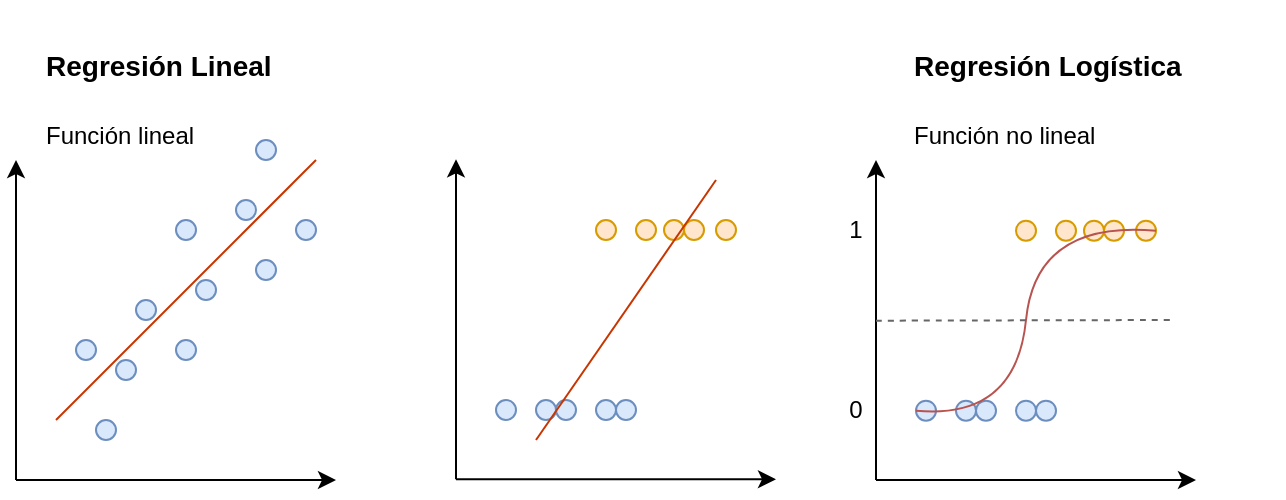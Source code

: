 <mxfile version="19.0.3" type="device" pages="3"><diagram id="-GZn_rWV2VKvOtgYotke" name="logistic_regression"><mxGraphModel dx="868" dy="566" grid="1" gridSize="10" guides="1" tooltips="1" connect="1" arrows="1" fold="1" page="1" pageScale="1" pageWidth="827" pageHeight="1169" math="0" shadow="0"><root><mxCell id="0"/><mxCell id="1" parent="0"/><mxCell id="ddT9l669py9tqB9VGB_B-1" value="" style="endArrow=classic;html=1;rounded=0;" parent="1" edge="1"><mxGeometry width="50" height="50" relative="1" as="geometry"><mxPoint x="80" y="360" as="sourcePoint"/><mxPoint x="80" y="200" as="targetPoint"/></mxGeometry></mxCell><mxCell id="ddT9l669py9tqB9VGB_B-2" value="" style="endArrow=classic;html=1;rounded=0;" parent="1" edge="1"><mxGeometry width="50" height="50" relative="1" as="geometry"><mxPoint x="80" y="360" as="sourcePoint"/><mxPoint x="240" y="360" as="targetPoint"/></mxGeometry></mxCell><mxCell id="ddT9l669py9tqB9VGB_B-3" value="" style="ellipse;whiteSpace=wrap;html=1;fillColor=#dae8fc;strokeColor=#6c8ebf;" parent="1" vertex="1"><mxGeometry x="110" y="290" width="10" height="10" as="geometry"/></mxCell><mxCell id="ddT9l669py9tqB9VGB_B-7" value="" style="ellipse;whiteSpace=wrap;html=1;fillColor=#dae8fc;strokeColor=#6c8ebf;" parent="1" vertex="1"><mxGeometry x="120" y="330" width="10" height="10" as="geometry"/></mxCell><mxCell id="ddT9l669py9tqB9VGB_B-9" value="" style="ellipse;whiteSpace=wrap;html=1;fillColor=#dae8fc;strokeColor=#6c8ebf;" parent="1" vertex="1"><mxGeometry x="160" y="290" width="10" height="10" as="geometry"/></mxCell><mxCell id="ddT9l669py9tqB9VGB_B-10" value="" style="ellipse;whiteSpace=wrap;html=1;fillColor=#dae8fc;strokeColor=#6c8ebf;" parent="1" vertex="1"><mxGeometry x="140" y="270" width="10" height="10" as="geometry"/></mxCell><mxCell id="ddT9l669py9tqB9VGB_B-11" value="" style="ellipse;whiteSpace=wrap;html=1;fillColor=#dae8fc;strokeColor=#6c8ebf;" parent="1" vertex="1"><mxGeometry x="160" y="230" width="10" height="10" as="geometry"/></mxCell><mxCell id="ddT9l669py9tqB9VGB_B-12" value="" style="ellipse;whiteSpace=wrap;html=1;fillColor=#dae8fc;strokeColor=#6c8ebf;" parent="1" vertex="1"><mxGeometry x="130" y="300" width="10" height="10" as="geometry"/></mxCell><mxCell id="ddT9l669py9tqB9VGB_B-13" value="" style="ellipse;whiteSpace=wrap;html=1;fillColor=#dae8fc;strokeColor=#6c8ebf;" parent="1" vertex="1"><mxGeometry x="170" y="260" width="10" height="10" as="geometry"/></mxCell><mxCell id="ddT9l669py9tqB9VGB_B-14" value="" style="ellipse;whiteSpace=wrap;html=1;fillColor=#dae8fc;strokeColor=#6c8ebf;" parent="1" vertex="1"><mxGeometry x="200" y="250" width="10" height="10" as="geometry"/></mxCell><mxCell id="ddT9l669py9tqB9VGB_B-15" value="" style="ellipse;whiteSpace=wrap;html=1;fillColor=#dae8fc;strokeColor=#6c8ebf;" parent="1" vertex="1"><mxGeometry x="190" y="220" width="10" height="10" as="geometry"/></mxCell><mxCell id="ddT9l669py9tqB9VGB_B-16" value="" style="ellipse;whiteSpace=wrap;html=1;fillColor=#dae8fc;strokeColor=#6c8ebf;" parent="1" vertex="1"><mxGeometry x="220" y="230" width="10" height="10" as="geometry"/></mxCell><mxCell id="ddT9l669py9tqB9VGB_B-17" value="" style="ellipse;whiteSpace=wrap;html=1;fillColor=#dae8fc;strokeColor=#6c8ebf;" parent="1" vertex="1"><mxGeometry x="200" y="190" width="10" height="10" as="geometry"/></mxCell><mxCell id="ddT9l669py9tqB9VGB_B-19" value="" style="endArrow=none;html=1;rounded=0;fillColor=#fa6800;strokeColor=#C73500;" parent="1" edge="1"><mxGeometry width="50" height="50" relative="1" as="geometry"><mxPoint x="100" y="330" as="sourcePoint"/><mxPoint x="230" y="200" as="targetPoint"/></mxGeometry></mxCell><mxCell id="ddT9l669py9tqB9VGB_B-20" value="" style="endArrow=classic;html=1;rounded=0;" parent="1" edge="1"><mxGeometry width="50" height="50" relative="1" as="geometry"><mxPoint x="300" y="359.66" as="sourcePoint"/><mxPoint x="300" y="199.66" as="targetPoint"/></mxGeometry></mxCell><mxCell id="ddT9l669py9tqB9VGB_B-21" value="" style="endArrow=classic;html=1;rounded=0;" parent="1" edge="1"><mxGeometry width="50" height="50" relative="1" as="geometry"><mxPoint x="300" y="359.66" as="sourcePoint"/><mxPoint x="460" y="359.66" as="targetPoint"/></mxGeometry></mxCell><mxCell id="ddT9l669py9tqB9VGB_B-22" value="" style="ellipse;whiteSpace=wrap;html=1;fillColor=#dae8fc;strokeColor=#6c8ebf;" parent="1" vertex="1"><mxGeometry x="380" y="320" width="10" height="10" as="geometry"/></mxCell><mxCell id="ddT9l669py9tqB9VGB_B-23" value="" style="ellipse;whiteSpace=wrap;html=1;fillColor=#dae8fc;strokeColor=#6c8ebf;" parent="1" vertex="1"><mxGeometry x="320" y="320" width="10" height="10" as="geometry"/></mxCell><mxCell id="ddT9l669py9tqB9VGB_B-24" value="" style="ellipse;whiteSpace=wrap;html=1;fillColor=#dae8fc;strokeColor=#6c8ebf;" parent="1" vertex="1"><mxGeometry x="340" y="320" width="10" height="10" as="geometry"/></mxCell><mxCell id="ddT9l669py9tqB9VGB_B-25" value="" style="ellipse;whiteSpace=wrap;html=1;fillColor=#dae8fc;strokeColor=#6c8ebf;" parent="1" vertex="1"><mxGeometry x="350" y="320" width="10" height="10" as="geometry"/></mxCell><mxCell id="ddT9l669py9tqB9VGB_B-26" value="" style="ellipse;whiteSpace=wrap;html=1;fillColor=#ffe6cc;strokeColor=#d79b00;" parent="1" vertex="1"><mxGeometry x="390" y="230" width="10" height="10" as="geometry"/></mxCell><mxCell id="ddT9l669py9tqB9VGB_B-27" value="" style="ellipse;whiteSpace=wrap;html=1;fillColor=#dae8fc;strokeColor=#6c8ebf;" parent="1" vertex="1"><mxGeometry x="370" y="320" width="10" height="10" as="geometry"/></mxCell><mxCell id="ddT9l669py9tqB9VGB_B-28" value="" style="ellipse;whiteSpace=wrap;html=1;fillColor=#ffe6cc;strokeColor=#d79b00;" parent="1" vertex="1"><mxGeometry x="404" y="230.0" width="10" height="10" as="geometry"/></mxCell><mxCell id="ddT9l669py9tqB9VGB_B-29" value="" style="ellipse;whiteSpace=wrap;html=1;fillColor=#ffe6cc;strokeColor=#d79b00;" parent="1" vertex="1"><mxGeometry x="370" y="230" width="10" height="10" as="geometry"/></mxCell><mxCell id="ddT9l669py9tqB9VGB_B-30" value="" style="ellipse;whiteSpace=wrap;html=1;fillColor=#ffe6cc;strokeColor=#d79b00;" parent="1" vertex="1"><mxGeometry x="414" y="230" width="10" height="10" as="geometry"/></mxCell><mxCell id="ddT9l669py9tqB9VGB_B-31" value="" style="ellipse;whiteSpace=wrap;html=1;fillColor=#ffe6cc;strokeColor=#d79b00;" parent="1" vertex="1"><mxGeometry x="430" y="230" width="10" height="10" as="geometry"/></mxCell><mxCell id="ddT9l669py9tqB9VGB_B-33" value="" style="endArrow=none;html=1;rounded=0;fillColor=#fa6800;strokeColor=#C73500;" parent="1" edge="1"><mxGeometry width="50" height="50" relative="1" as="geometry"><mxPoint x="340" y="340" as="sourcePoint"/><mxPoint x="430" y="210" as="targetPoint"/></mxGeometry></mxCell><mxCell id="ddT9l669py9tqB9VGB_B-42" value="" style="endArrow=classic;html=1;rounded=0;" parent="1" edge="1"><mxGeometry width="50" height="50" relative="1" as="geometry"><mxPoint x="510" y="360.0" as="sourcePoint"/><mxPoint x="510" y="200.0" as="targetPoint"/></mxGeometry></mxCell><mxCell id="ddT9l669py9tqB9VGB_B-43" value="" style="endArrow=classic;html=1;rounded=0;" parent="1" edge="1"><mxGeometry width="50" height="50" relative="1" as="geometry"><mxPoint x="510" y="360.0" as="sourcePoint"/><mxPoint x="670" y="360.0" as="targetPoint"/></mxGeometry></mxCell><mxCell id="ddT9l669py9tqB9VGB_B-44" value="" style="ellipse;whiteSpace=wrap;html=1;fillColor=#dae8fc;strokeColor=#6c8ebf;" parent="1" vertex="1"><mxGeometry x="590" y="320.34" width="10" height="10" as="geometry"/></mxCell><mxCell id="ddT9l669py9tqB9VGB_B-45" value="" style="ellipse;whiteSpace=wrap;html=1;fillColor=#dae8fc;strokeColor=#6c8ebf;" parent="1" vertex="1"><mxGeometry x="530" y="320.34" width="10" height="10" as="geometry"/></mxCell><mxCell id="ddT9l669py9tqB9VGB_B-46" value="" style="ellipse;whiteSpace=wrap;html=1;fillColor=#dae8fc;strokeColor=#6c8ebf;" parent="1" vertex="1"><mxGeometry x="550" y="320.34" width="10" height="10" as="geometry"/></mxCell><mxCell id="ddT9l669py9tqB9VGB_B-47" value="" style="ellipse;whiteSpace=wrap;html=1;fillColor=#dae8fc;strokeColor=#6c8ebf;" parent="1" vertex="1"><mxGeometry x="560" y="320.34" width="10" height="10" as="geometry"/></mxCell><mxCell id="ddT9l669py9tqB9VGB_B-48" value="" style="ellipse;whiteSpace=wrap;html=1;fillColor=#ffe6cc;strokeColor=#d79b00;" parent="1" vertex="1"><mxGeometry x="600" y="230.34" width="10" height="10" as="geometry"/></mxCell><mxCell id="ddT9l669py9tqB9VGB_B-49" value="" style="ellipse;whiteSpace=wrap;html=1;fillColor=#dae8fc;strokeColor=#6c8ebf;" parent="1" vertex="1"><mxGeometry x="580" y="320.34" width="10" height="10" as="geometry"/></mxCell><mxCell id="ddT9l669py9tqB9VGB_B-50" value="" style="ellipse;whiteSpace=wrap;html=1;fillColor=#ffe6cc;strokeColor=#d79b00;" parent="1" vertex="1"><mxGeometry x="614" y="230.34" width="10" height="10" as="geometry"/></mxCell><mxCell id="ddT9l669py9tqB9VGB_B-51" value="" style="ellipse;whiteSpace=wrap;html=1;fillColor=#ffe6cc;strokeColor=#d79b00;" parent="1" vertex="1"><mxGeometry x="580" y="230.34" width="10" height="10" as="geometry"/></mxCell><mxCell id="ddT9l669py9tqB9VGB_B-52" value="" style="ellipse;whiteSpace=wrap;html=1;fillColor=#ffe6cc;strokeColor=#d79b00;" parent="1" vertex="1"><mxGeometry x="624" y="230.34" width="10" height="10" as="geometry"/></mxCell><mxCell id="ddT9l669py9tqB9VGB_B-53" value="" style="ellipse;whiteSpace=wrap;html=1;fillColor=#ffe6cc;strokeColor=#d79b00;" parent="1" vertex="1"><mxGeometry x="640" y="230.34" width="10" height="10" as="geometry"/></mxCell><mxCell id="ddT9l669py9tqB9VGB_B-56" value="" style="endArrow=none;html=1;rounded=0;curved=1;entryX=1;entryY=0.5;entryDx=0;entryDy=0;fillColor=#f8cecc;strokeColor=#b85450;exitX=0;exitY=0.5;exitDx=0;exitDy=0;" parent="1" source="ddT9l669py9tqB9VGB_B-45" target="ddT9l669py9tqB9VGB_B-53" edge="1"><mxGeometry width="50" height="50" relative="1" as="geometry"><mxPoint x="520" y="330" as="sourcePoint"/><mxPoint x="700" y="230" as="targetPoint"/><Array as="points"><mxPoint x="580" y="330"/><mxPoint x="590" y="230"/></Array></mxGeometry></mxCell><mxCell id="ddT9l669py9tqB9VGB_B-57" value="" style="endArrow=none;dashed=1;html=1;rounded=0;curved=1;fillColor=#f5f5f5;strokeColor=#666666;" parent="1" edge="1"><mxGeometry width="50" height="50" relative="1" as="geometry"><mxPoint x="510" y="280.34" as="sourcePoint"/><mxPoint x="660" y="280" as="targetPoint"/></mxGeometry></mxCell><mxCell id="ddT9l669py9tqB9VGB_B-58" value="1" style="text;html=1;strokeColor=none;fillColor=none;align=center;verticalAlign=middle;whiteSpace=wrap;rounded=0;" parent="1" vertex="1"><mxGeometry x="470" y="220.34" width="60" height="30" as="geometry"/></mxCell><mxCell id="ddT9l669py9tqB9VGB_B-59" value="0" style="text;html=1;strokeColor=none;fillColor=none;align=center;verticalAlign=middle;whiteSpace=wrap;rounded=0;" parent="1" vertex="1"><mxGeometry x="470" y="310.34" width="60" height="30" as="geometry"/></mxCell><mxCell id="ddT9l669py9tqB9VGB_B-60" value="&lt;h1&gt;&lt;span style=&quot;background-color: initial;&quot;&gt;&lt;font style=&quot;font-size: 14px;&quot;&gt;Regresión Logística&lt;/font&gt;&lt;/span&gt;&lt;/h1&gt;&lt;div&gt;Función no lineal&amp;nbsp;&lt;/div&gt;" style="text;html=1;strokeColor=none;fillColor=none;spacing=5;spacingTop=-20;whiteSpace=wrap;overflow=hidden;rounded=0;" parent="1" vertex="1"><mxGeometry x="524" y="130.34" width="190" height="79.66" as="geometry"/></mxCell><mxCell id="ddT9l669py9tqB9VGB_B-61" value="&lt;h1&gt;&lt;span style=&quot;background-color: initial;&quot;&gt;&lt;font style=&quot;font-size: 14px;&quot;&gt;Regresión Lineal&lt;/font&gt;&lt;/span&gt;&lt;/h1&gt;&lt;div&gt;Función lineal&amp;nbsp;&lt;/div&gt;" style="text;html=1;strokeColor=none;fillColor=none;spacing=5;spacingTop=-20;whiteSpace=wrap;overflow=hidden;rounded=0;" parent="1" vertex="1"><mxGeometry x="90" y="130.34" width="190" height="79.66" as="geometry"/></mxCell></root></mxGraphModel></diagram><diagram id="XjAuAzVFxJBwRT-SFnxe" name="knn"><mxGraphModel dx="496" dy="323" grid="1" gridSize="10" guides="1" tooltips="1" connect="1" arrows="1" fold="1" page="1" pageScale="1" pageWidth="827" pageHeight="1169" math="0" shadow="0"><root><mxCell id="0"/><mxCell id="1" parent="0"/><mxCell id="3dWSnM6nSYEauyh5WWDf-1" value="" style="endArrow=classic;html=1;rounded=0;" edge="1" parent="1"><mxGeometry width="50" height="50" relative="1" as="geometry"><mxPoint x="300" y="359.66" as="sourcePoint"/><mxPoint x="300" y="240" as="targetPoint"/></mxGeometry></mxCell><mxCell id="3dWSnM6nSYEauyh5WWDf-2" value="" style="endArrow=classic;html=1;rounded=0;" edge="1" parent="1"><mxGeometry width="50" height="50" relative="1" as="geometry"><mxPoint x="300" y="359.66" as="sourcePoint"/><mxPoint x="420" y="360" as="targetPoint"/></mxGeometry></mxCell><mxCell id="3dWSnM6nSYEauyh5WWDf-3" value="" style="ellipse;whiteSpace=wrap;html=1;fillColor=#dae8fc;strokeColor=#6c8ebf;" vertex="1" parent="1"><mxGeometry x="330" y="314" width="10" height="10" as="geometry"/></mxCell><mxCell id="3dWSnM6nSYEauyh5WWDf-4" value="" style="ellipse;whiteSpace=wrap;html=1;fillColor=#dae8fc;strokeColor=#6c8ebf;" vertex="1" parent="1"><mxGeometry x="350" y="294" width="10" height="10" as="geometry"/></mxCell><mxCell id="3dWSnM6nSYEauyh5WWDf-5" value="" style="ellipse;whiteSpace=wrap;html=1;fillColor=#dae8fc;strokeColor=#6c8ebf;" vertex="1" parent="1"><mxGeometry x="373" y="299" width="10" height="10" as="geometry"/></mxCell><mxCell id="3dWSnM6nSYEauyh5WWDf-6" value="" style="ellipse;whiteSpace=wrap;html=1;fillColor=#dae8fc;strokeColor=#6c8ebf;" vertex="1" parent="1"><mxGeometry x="350" y="324" width="10" height="10" as="geometry"/></mxCell><mxCell id="3dWSnM6nSYEauyh5WWDf-7" value="" style="ellipse;whiteSpace=wrap;html=1;fillColor=#ffe6cc;strokeColor=#d79b00;" vertex="1" parent="1"><mxGeometry x="384" y="264" width="10" height="10" as="geometry"/></mxCell><mxCell id="3dWSnM6nSYEauyh5WWDf-8" value="" style="ellipse;whiteSpace=wrap;html=1;fillColor=#dae8fc;strokeColor=#6c8ebf;" vertex="1" parent="1"><mxGeometry x="374" y="317.97" width="10" height="10" as="geometry"/></mxCell><mxCell id="3dWSnM6nSYEauyh5WWDf-9" value="" style="ellipse;whiteSpace=wrap;html=1;fillColor=#ffe6cc;strokeColor=#d79b00;" vertex="1" parent="1"><mxGeometry x="394" y="244.0" width="10" height="10" as="geometry"/></mxCell><mxCell id="3dWSnM6nSYEauyh5WWDf-10" value="" style="ellipse;whiteSpace=wrap;html=1;fillColor=#ffe6cc;strokeColor=#d79b00;" vertex="1" parent="1"><mxGeometry x="364" y="264" width="10" height="10" as="geometry"/></mxCell><mxCell id="3dWSnM6nSYEauyh5WWDf-11" value="" style="ellipse;whiteSpace=wrap;html=1;fillColor=#ffe6cc;strokeColor=#d79b00;" vertex="1" parent="1"><mxGeometry x="363" y="244" width="10" height="10" as="geometry"/></mxCell><mxCell id="3dWSnM6nSYEauyh5WWDf-12" value="" style="ellipse;whiteSpace=wrap;html=1;fillColor=#ffe6cc;strokeColor=#d79b00;" vertex="1" parent="1"><mxGeometry x="340" y="264" width="10" height="10" as="geometry"/></mxCell><mxCell id="3dWSnM6nSYEauyh5WWDf-15" value="" style="ellipse;whiteSpace=wrap;html=1;fillColor=#f8cecc;strokeColor=#b85450;" vertex="1" parent="1"><mxGeometry x="360" y="284" width="10" height="10" as="geometry"/></mxCell><mxCell id="3dWSnM6nSYEauyh5WWDf-18" value="" style="ellipse;whiteSpace=wrap;html=1;fontSize=14;fillColor=none;dashed=1;" vertex="1" parent="1"><mxGeometry x="340" y="264" width="50" height="50" as="geometry"/></mxCell><mxCell id="3dWSnM6nSYEauyh5WWDf-20" value="" style="endArrow=classic;html=1;rounded=0;" edge="1" parent="1"><mxGeometry width="50" height="50" relative="1" as="geometry"><mxPoint x="470" y="363.63" as="sourcePoint"/><mxPoint x="470" y="243.97" as="targetPoint"/></mxGeometry></mxCell><mxCell id="3dWSnM6nSYEauyh5WWDf-21" value="" style="endArrow=classic;html=1;rounded=0;" edge="1" parent="1"><mxGeometry width="50" height="50" relative="1" as="geometry"><mxPoint x="470" y="363.63" as="sourcePoint"/><mxPoint x="590" y="363.97" as="targetPoint"/></mxGeometry></mxCell><mxCell id="3dWSnM6nSYEauyh5WWDf-22" value="" style="ellipse;whiteSpace=wrap;html=1;fillColor=#dae8fc;strokeColor=#6c8ebf;" vertex="1" parent="1"><mxGeometry x="500" y="317.97" width="10" height="10" as="geometry"/></mxCell><mxCell id="3dWSnM6nSYEauyh5WWDf-23" value="" style="ellipse;whiteSpace=wrap;html=1;fillColor=#dae8fc;strokeColor=#6c8ebf;" vertex="1" parent="1"><mxGeometry x="520" y="297.97" width="10" height="10" as="geometry"/></mxCell><mxCell id="3dWSnM6nSYEauyh5WWDf-24" value="" style="ellipse;whiteSpace=wrap;html=1;fillColor=#dae8fc;strokeColor=#6c8ebf;" vertex="1" parent="1"><mxGeometry x="543" y="302.97" width="10" height="10" as="geometry"/></mxCell><mxCell id="3dWSnM6nSYEauyh5WWDf-25" value="" style="ellipse;whiteSpace=wrap;html=1;fillColor=#dae8fc;strokeColor=#6c8ebf;" vertex="1" parent="1"><mxGeometry x="544" y="324" width="10" height="10" as="geometry"/></mxCell><mxCell id="3dWSnM6nSYEauyh5WWDf-26" value="" style="ellipse;whiteSpace=wrap;html=1;fillColor=#ffe6cc;strokeColor=#d79b00;" vertex="1" parent="1"><mxGeometry x="554" y="267.97" width="10" height="10" as="geometry"/></mxCell><mxCell id="3dWSnM6nSYEauyh5WWDf-27" value="" style="ellipse;whiteSpace=wrap;html=1;fillColor=#dae8fc;strokeColor=#6c8ebf;" vertex="1" parent="1"><mxGeometry x="520" y="327.97" width="10" height="10" as="geometry"/></mxCell><mxCell id="3dWSnM6nSYEauyh5WWDf-28" value="" style="ellipse;whiteSpace=wrap;html=1;fillColor=#ffe6cc;strokeColor=#d79b00;" vertex="1" parent="1"><mxGeometry x="564" y="247.97" width="10" height="10" as="geometry"/></mxCell><mxCell id="3dWSnM6nSYEauyh5WWDf-29" value="" style="ellipse;whiteSpace=wrap;html=1;fillColor=#ffe6cc;strokeColor=#d79b00;" vertex="1" parent="1"><mxGeometry x="534" y="267.97" width="10" height="10" as="geometry"/></mxCell><mxCell id="3dWSnM6nSYEauyh5WWDf-30" value="" style="ellipse;whiteSpace=wrap;html=1;fillColor=#ffe6cc;strokeColor=#d79b00;" vertex="1" parent="1"><mxGeometry x="533" y="247.97" width="10" height="10" as="geometry"/></mxCell><mxCell id="3dWSnM6nSYEauyh5WWDf-31" value="" style="ellipse;whiteSpace=wrap;html=1;fillColor=#ffe6cc;strokeColor=#d79b00;" vertex="1" parent="1"><mxGeometry x="510" y="267.97" width="10" height="10" as="geometry"/></mxCell><mxCell id="3dWSnM6nSYEauyh5WWDf-32" value="" style="ellipse;whiteSpace=wrap;html=1;fillColor=#f8cecc;strokeColor=#b85450;" vertex="1" parent="1"><mxGeometry x="530" y="287.97" width="10" height="10" as="geometry"/></mxCell><mxCell id="3dWSnM6nSYEauyh5WWDf-33" value="" style="ellipse;whiteSpace=wrap;html=1;fontSize=14;fillColor=none;dashed=1;" vertex="1" parent="1"><mxGeometry x="498.99" y="256.96" width="72.03" height="72.03" as="geometry"/></mxCell><mxCell id="3dWSnM6nSYEauyh5WWDf-34" value="&lt;font style=&quot;font-size: 10px;&quot;&gt;X1&lt;/font&gt;" style="text;html=1;strokeColor=none;fillColor=none;align=center;verticalAlign=middle;whiteSpace=wrap;rounded=0;dashed=1;fontSize=14;" vertex="1" parent="1"><mxGeometry x="384" y="360" width="60" height="30" as="geometry"/></mxCell><mxCell id="3dWSnM6nSYEauyh5WWDf-35" value="&lt;font style=&quot;font-size: 10px;&quot;&gt;X1&lt;/font&gt;" style="text;html=1;strokeColor=none;fillColor=none;align=center;verticalAlign=middle;whiteSpace=wrap;rounded=0;dashed=1;fontSize=14;" vertex="1" parent="1"><mxGeometry x="554" y="360" width="60" height="30" as="geometry"/></mxCell><mxCell id="3dWSnM6nSYEauyh5WWDf-36" value="&lt;font style=&quot;font-size: 10px;&quot;&gt;X2&lt;br&gt;&lt;/font&gt;" style="text;html=1;strokeColor=none;fillColor=none;align=center;verticalAlign=middle;whiteSpace=wrap;rounded=0;dashed=1;fontSize=14;" vertex="1" parent="1"><mxGeometry x="420" y="234" width="60" height="30" as="geometry"/></mxCell><mxCell id="3dWSnM6nSYEauyh5WWDf-37" value="&lt;font style=&quot;font-size: 10px;&quot;&gt;X2&lt;/font&gt;" style="text;html=1;strokeColor=none;fillColor=none;align=center;verticalAlign=middle;whiteSpace=wrap;rounded=0;dashed=1;fontSize=14;" vertex="1" parent="1"><mxGeometry x="250" y="234" width="60" height="30" as="geometry"/></mxCell><mxCell id="3dWSnM6nSYEauyh5WWDf-38" value="k=3" style="text;html=1;strokeColor=none;fillColor=none;align=center;verticalAlign=middle;whiteSpace=wrap;rounded=0;dashed=1;fontSize=10;" vertex="1" parent="1"><mxGeometry x="374" y="289" width="60" height="30" as="geometry"/></mxCell><mxCell id="3dWSnM6nSYEauyh5WWDf-40" value="k=5" style="text;html=1;strokeColor=none;fillColor=none;align=center;verticalAlign=middle;whiteSpace=wrap;rounded=0;dashed=1;fontSize=10;" vertex="1" parent="1"><mxGeometry x="554" y="289" width="60" height="30" as="geometry"/></mxCell></root></mxGraphModel></diagram><diagram id="zU62HZD5x0U16dYkYRC0" name="nn"><mxGraphModel dx="496" dy="323" grid="1" gridSize="10" guides="1" tooltips="1" connect="1" arrows="1" fold="1" page="1" pageScale="1" pageWidth="827" pageHeight="1169" math="0" shadow="0"><root><mxCell id="0"/><mxCell id="1" parent="0"/><mxCell id="b5v4OlCxvdMmE2LU6STl-1" value="" style="ellipse;whiteSpace=wrap;html=1;" vertex="1" parent="1"><mxGeometry x="220" y="200" width="50" height="50" as="geometry"/></mxCell><mxCell id="b5v4OlCxvdMmE2LU6STl-2" value="" style="ellipse;whiteSpace=wrap;html=1;" vertex="1" parent="1"><mxGeometry x="220" y="270" width="50" height="50" as="geometry"/></mxCell><mxCell id="b5v4OlCxvdMmE2LU6STl-3" value="" style="ellipse;whiteSpace=wrap;html=1;" vertex="1" parent="1"><mxGeometry x="300" y="165" width="50" height="50" as="geometry"/></mxCell><mxCell id="b5v4OlCxvdMmE2LU6STl-4" value="" style="ellipse;whiteSpace=wrap;html=1;" vertex="1" parent="1"><mxGeometry x="300" y="235" width="50" height="50" as="geometry"/></mxCell><mxCell id="b5v4OlCxvdMmE2LU6STl-5" value="" style="ellipse;whiteSpace=wrap;html=1;" vertex="1" parent="1"><mxGeometry x="300" y="310" width="50" height="50" as="geometry"/></mxCell><mxCell id="b5v4OlCxvdMmE2LU6STl-6" value="" style="ellipse;whiteSpace=wrap;html=1;" vertex="1" parent="1"><mxGeometry x="380" y="235" width="50" height="50" as="geometry"/></mxCell><mxCell id="b5v4OlCxvdMmE2LU6STl-8" value="" style="endArrow=classic;html=1;rounded=0;entryX=0;entryY=0.5;entryDx=0;entryDy=0;" edge="1" parent="1" target="b5v4OlCxvdMmE2LU6STl-3"><mxGeometry width="50" height="50" relative="1" as="geometry"><mxPoint x="270" y="220" as="sourcePoint"/><mxPoint x="440" y="270" as="targetPoint"/></mxGeometry></mxCell><mxCell id="b5v4OlCxvdMmE2LU6STl-9" value="" style="endArrow=classic;html=1;rounded=0;entryX=0;entryY=0.5;entryDx=0;entryDy=0;" edge="1" parent="1" target="b5v4OlCxvdMmE2LU6STl-4"><mxGeometry width="50" height="50" relative="1" as="geometry"><mxPoint x="270" y="230" as="sourcePoint"/><mxPoint x="310" y="200" as="targetPoint"/></mxGeometry></mxCell><mxCell id="b5v4OlCxvdMmE2LU6STl-10" value="" style="endArrow=classic;html=1;rounded=0;exitX=1;exitY=1;exitDx=0;exitDy=0;entryX=0;entryY=0;entryDx=0;entryDy=0;" edge="1" parent="1" source="b5v4OlCxvdMmE2LU6STl-1" target="b5v4OlCxvdMmE2LU6STl-5"><mxGeometry width="50" height="50" relative="1" as="geometry"><mxPoint x="280" y="235" as="sourcePoint"/><mxPoint x="310" y="270" as="targetPoint"/></mxGeometry></mxCell><mxCell id="b5v4OlCxvdMmE2LU6STl-11" value="" style="endArrow=classic;html=1;rounded=0;entryX=0;entryY=1;entryDx=0;entryDy=0;exitX=1;exitY=0;exitDx=0;exitDy=0;" edge="1" parent="1" source="b5v4OlCxvdMmE2LU6STl-2" target="b5v4OlCxvdMmE2LU6STl-3"><mxGeometry width="50" height="50" relative="1" as="geometry"><mxPoint x="280" y="230" as="sourcePoint"/><mxPoint x="310" y="200" as="targetPoint"/></mxGeometry></mxCell><mxCell id="b5v4OlCxvdMmE2LU6STl-12" value="" style="endArrow=classic;html=1;rounded=0;exitX=1;exitY=1;exitDx=0;exitDy=0;" edge="1" parent="1" source="b5v4OlCxvdMmE2LU6STl-2"><mxGeometry width="50" height="50" relative="1" as="geometry"><mxPoint x="272.678" y="252.678" as="sourcePoint"/><mxPoint x="300" y="330" as="targetPoint"/></mxGeometry></mxCell><mxCell id="b5v4OlCxvdMmE2LU6STl-13" value="" style="endArrow=classic;html=1;rounded=0;exitX=1;exitY=0.5;exitDx=0;exitDy=0;" edge="1" parent="1" source="b5v4OlCxvdMmE2LU6STl-2"><mxGeometry width="50" height="50" relative="1" as="geometry"><mxPoint x="280" y="240" as="sourcePoint"/><mxPoint x="300" y="260" as="targetPoint"/></mxGeometry></mxCell><mxCell id="b5v4OlCxvdMmE2LU6STl-14" value="" style="endArrow=classic;html=1;rounded=0;exitX=1;exitY=0.5;exitDx=0;exitDy=0;entryX=0;entryY=1;entryDx=0;entryDy=0;" edge="1" parent="1" source="b5v4OlCxvdMmE2LU6STl-5" target="b5v4OlCxvdMmE2LU6STl-6"><mxGeometry width="50" height="50" relative="1" as="geometry"><mxPoint x="272.678" y="252.678" as="sourcePoint"/><mxPoint x="317.322" y="327.322" as="targetPoint"/></mxGeometry></mxCell><mxCell id="b5v4OlCxvdMmE2LU6STl-15" value="" style="endArrow=classic;html=1;rounded=0;exitX=1;exitY=0.5;exitDx=0;exitDy=0;entryX=0;entryY=0.5;entryDx=0;entryDy=0;" edge="1" parent="1" source="b5v4OlCxvdMmE2LU6STl-4" target="b5v4OlCxvdMmE2LU6STl-6"><mxGeometry width="50" height="50" relative="1" as="geometry"><mxPoint x="360" y="345" as="sourcePoint"/><mxPoint x="397.322" y="282.678" as="targetPoint"/></mxGeometry></mxCell><mxCell id="b5v4OlCxvdMmE2LU6STl-16" value="" style="endArrow=classic;html=1;rounded=0;exitX=1;exitY=0.5;exitDx=0;exitDy=0;entryX=0;entryY=0;entryDx=0;entryDy=0;" edge="1" parent="1" source="b5v4OlCxvdMmE2LU6STl-3" target="b5v4OlCxvdMmE2LU6STl-6"><mxGeometry width="50" height="50" relative="1" as="geometry"><mxPoint x="360" y="270" as="sourcePoint"/><mxPoint x="390" y="270" as="targetPoint"/></mxGeometry></mxCell><mxCell id="b5v4OlCxvdMmE2LU6STl-17" value="" style="endArrow=classic;html=1;rounded=0;exitX=1;exitY=0.5;exitDx=0;exitDy=0;entryX=0;entryY=0.5;entryDx=0;entryDy=0;" edge="1" parent="1"><mxGeometry width="50" height="50" relative="1" as="geometry"><mxPoint x="430" y="259.71" as="sourcePoint"/><mxPoint x="460" y="259.71" as="targetPoint"/></mxGeometry></mxCell><mxCell id="b5v4OlCxvdMmE2LU6STl-18" value="" style="endArrow=classic;html=1;rounded=0;exitX=1;exitY=0.5;exitDx=0;exitDy=0;entryX=0;entryY=0.5;entryDx=0;entryDy=0;" edge="1" parent="1"><mxGeometry width="50" height="50" relative="1" as="geometry"><mxPoint x="190" y="294.71" as="sourcePoint"/><mxPoint x="220" y="294.71" as="targetPoint"/></mxGeometry></mxCell><mxCell id="b5v4OlCxvdMmE2LU6STl-19" value="" style="endArrow=classic;html=1;rounded=0;exitX=1;exitY=0.5;exitDx=0;exitDy=0;entryX=0;entryY=0.5;entryDx=0;entryDy=0;" edge="1" parent="1"><mxGeometry width="50" height="50" relative="1" as="geometry"><mxPoint x="190" y="224.71" as="sourcePoint"/><mxPoint x="220" y="224.71" as="targetPoint"/></mxGeometry></mxCell><mxCell id="b5v4OlCxvdMmE2LU6STl-20" value="output" style="text;html=1;strokeColor=none;fillColor=none;align=center;verticalAlign=middle;whiteSpace=wrap;rounded=0;" vertex="1" parent="1"><mxGeometry x="450" y="245" width="60" height="30" as="geometry"/></mxCell><mxCell id="b5v4OlCxvdMmE2LU6STl-21" value="input" style="text;html=1;strokeColor=none;fillColor=none;align=center;verticalAlign=middle;whiteSpace=wrap;rounded=0;" vertex="1" parent="1"><mxGeometry x="140" y="280" width="60" height="30" as="geometry"/></mxCell><mxCell id="b5v4OlCxvdMmE2LU6STl-22" value="input" style="text;html=1;strokeColor=none;fillColor=none;align=center;verticalAlign=middle;whiteSpace=wrap;rounded=0;" vertex="1" parent="1"><mxGeometry x="140" y="210" width="60" height="30" as="geometry"/></mxCell><mxCell id="b5v4OlCxvdMmE2LU6STl-23" value="" style="rounded=0;whiteSpace=wrap;html=1;dashed=1;fillColor=none;strokeColor=#97D077;strokeWidth=3;" vertex="1" parent="1"><mxGeometry x="215" y="180" width="60" height="160" as="geometry"/></mxCell><mxCell id="b5v4OlCxvdMmE2LU6STl-24" value="" style="rounded=0;whiteSpace=wrap;html=1;dashed=1;fillColor=none;strokeColor=#97D077;strokeWidth=3;" vertex="1" parent="1"><mxGeometry x="375" y="180" width="60" height="160" as="geometry"/></mxCell><mxCell id="b5v4OlCxvdMmE2LU6STl-25" value="" style="rounded=0;whiteSpace=wrap;html=1;dashed=1;fillColor=none;strokeColor=#97D077;strokeWidth=3;" vertex="1" parent="1"><mxGeometry x="295" y="150" width="60" height="220" as="geometry"/></mxCell><mxCell id="b5v4OlCxvdMmE2LU6STl-26" value="Input&lt;br&gt;Layer" style="text;html=1;strokeColor=none;fillColor=none;align=center;verticalAlign=middle;whiteSpace=wrap;rounded=0;dashed=1;" vertex="1" parent="1"><mxGeometry x="210" y="350" width="60" height="30" as="geometry"/></mxCell><mxCell id="b5v4OlCxvdMmE2LU6STl-27" value="Output&lt;br&gt;Layer" style="text;html=1;strokeColor=none;fillColor=none;align=center;verticalAlign=middle;whiteSpace=wrap;rounded=0;dashed=1;" vertex="1" parent="1"><mxGeometry x="380" y="350" width="60" height="30" as="geometry"/></mxCell><mxCell id="b5v4OlCxvdMmE2LU6STl-28" value="Hidden&lt;br&gt;Layer" style="text;html=1;strokeColor=none;fillColor=none;align=center;verticalAlign=middle;whiteSpace=wrap;rounded=0;dashed=1;" vertex="1" parent="1"><mxGeometry x="295" y="380" width="60" height="30" as="geometry"/></mxCell></root></mxGraphModel></diagram></mxfile>